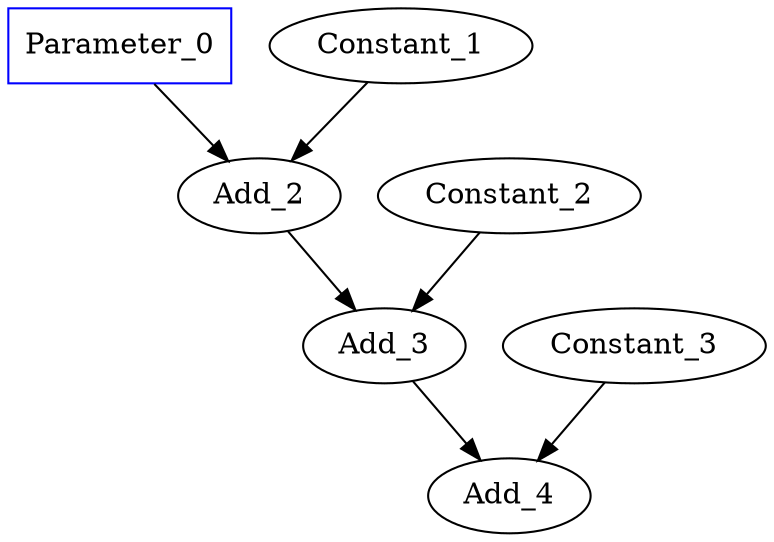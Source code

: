 digraph G {
    Parameter_0 -> Add_2
    Constant_1 -> Add_2
    Add_2 -> Add_3
    Constant_2 -> Add_3
    Add_3 -> Add_4
    Constant_3 -> Add_4
    Parameter_0 [shape=box color=blue]
    Constant_1 [shape=ellipse color=black]
    Constant_2 [shape=ellipse color=black]
    Constant_3 [shape=ellipse color=black]
    Add_2 [shape=ellipse color=black]
    Add_3 [shape=ellipse color=black]
    Add_4 [shape=ellipse color=black]
}


